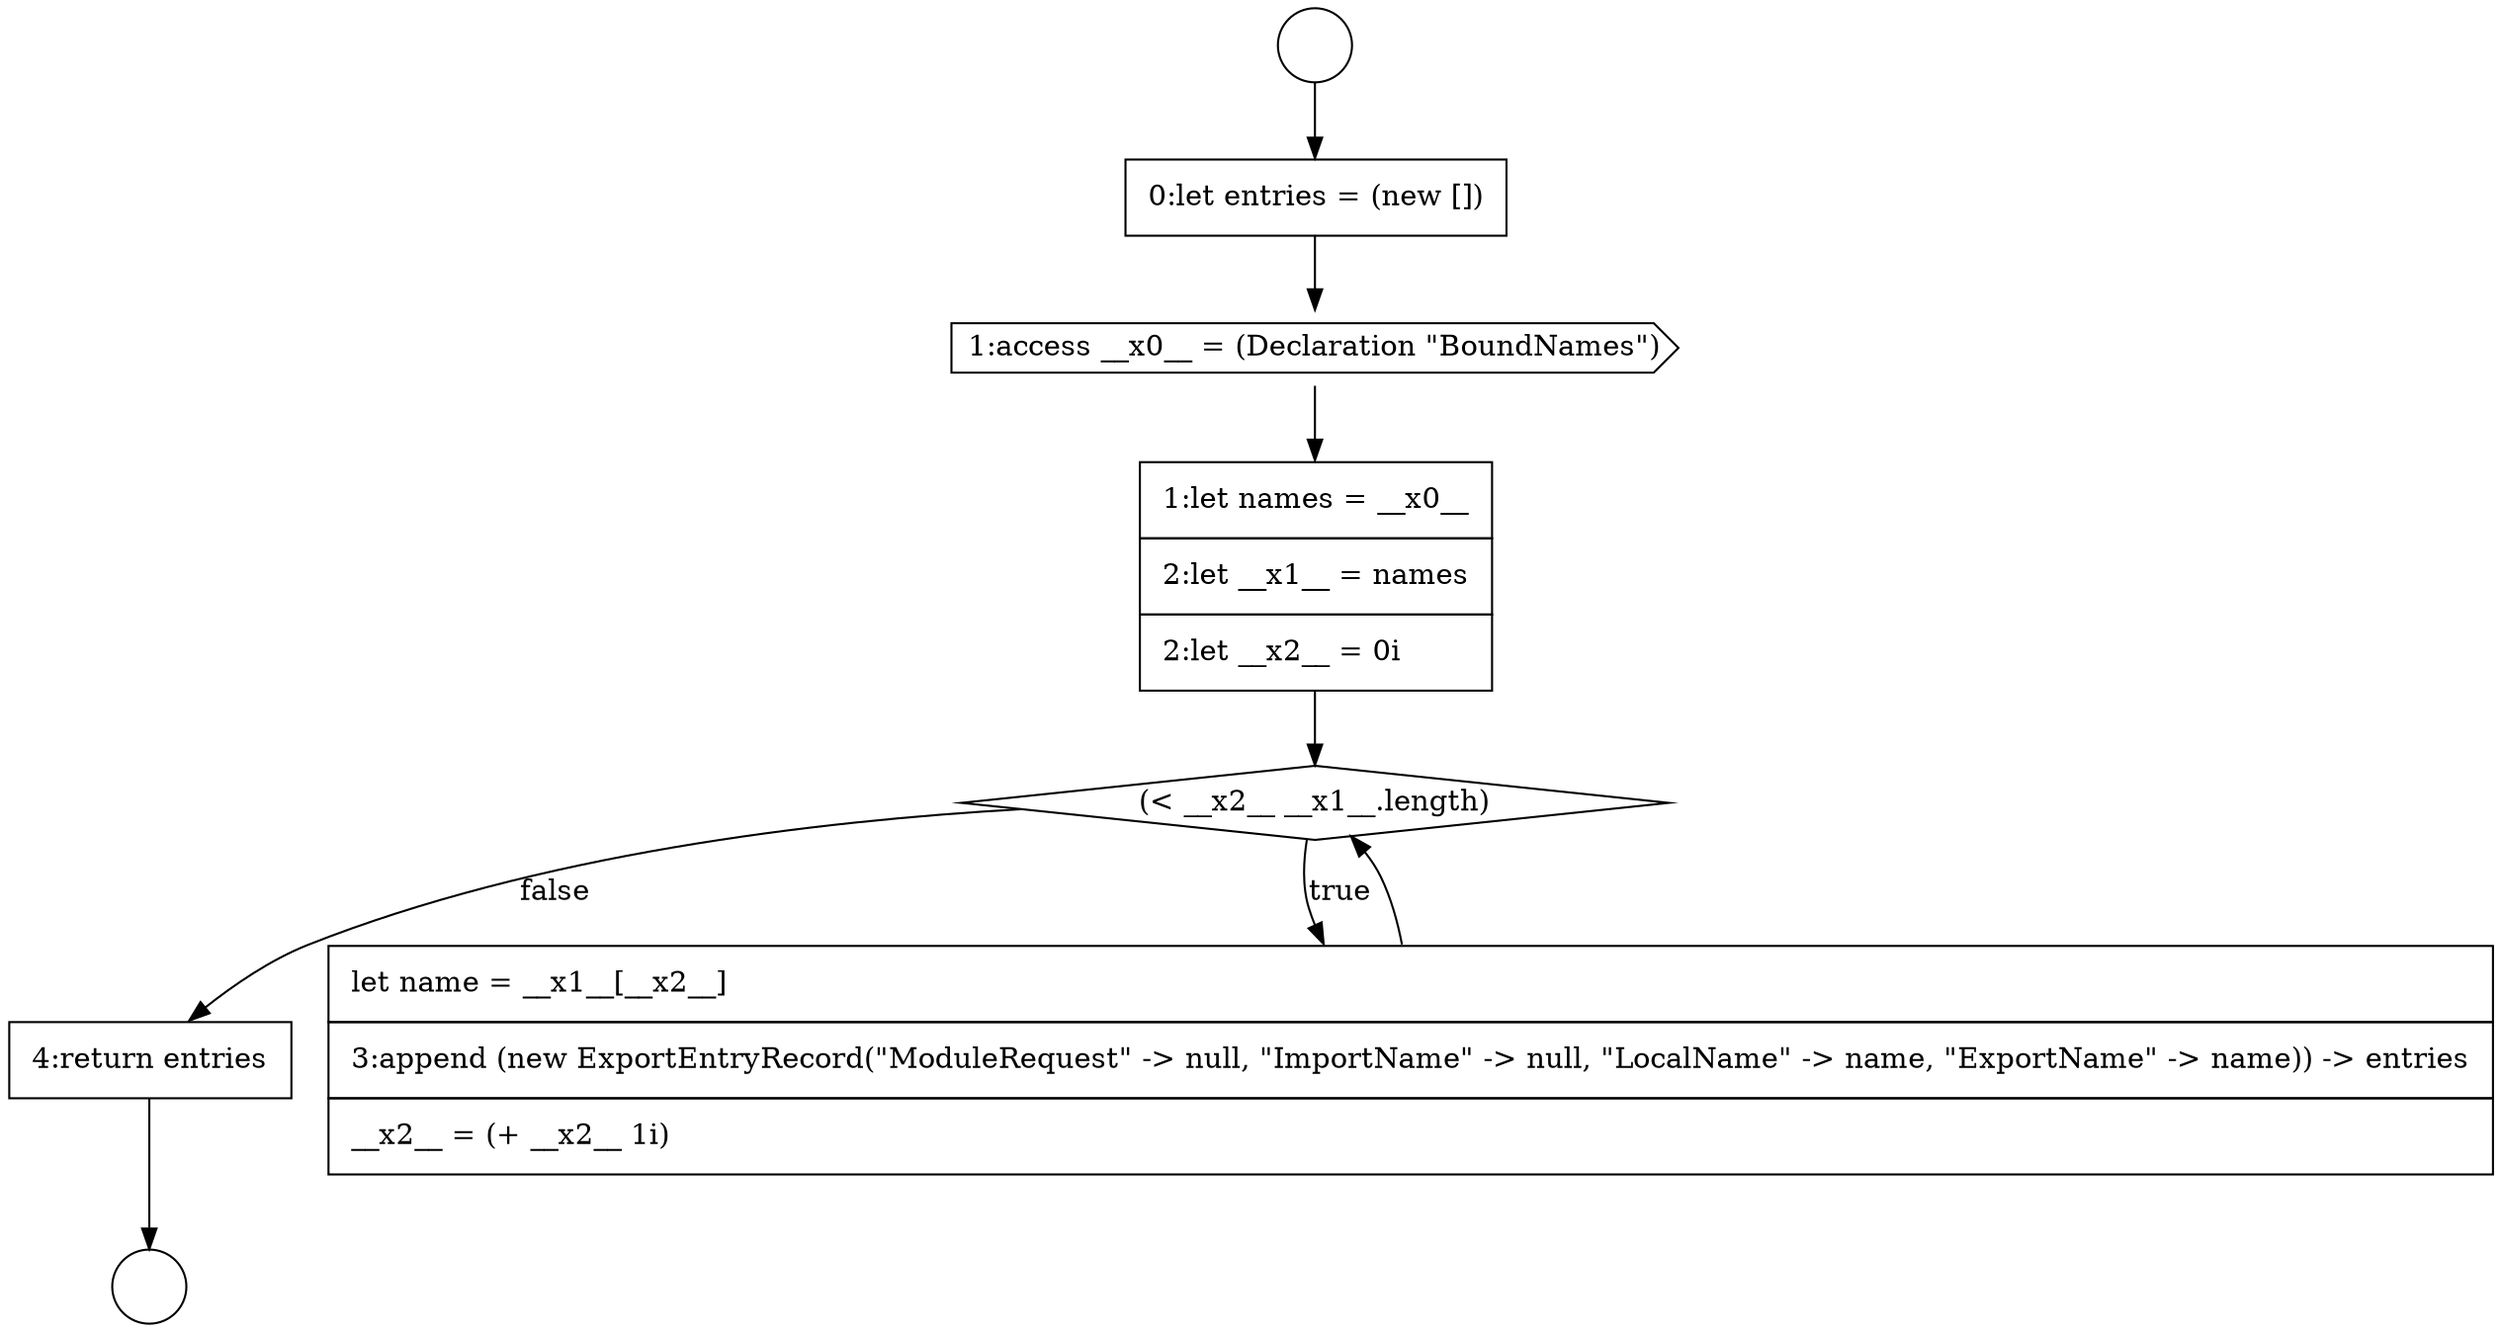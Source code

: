 digraph {
  node10142 [shape=none, margin=0, label=<<font color="black">
    <table border="0" cellborder="1" cellspacing="0" cellpadding="10">
      <tr><td align="left">0:let entries = (new [])</td></tr>
    </table>
  </font>> color="black" fillcolor="white" style=filled]
  node10145 [shape=diamond, label=<<font color="black">(&lt; __x2__ __x1__.length)</font>> color="black" fillcolor="white" style=filled]
  node10143 [shape=cds, label=<<font color="black">1:access __x0__ = (Declaration &quot;BoundNames&quot;)</font>> color="black" fillcolor="white" style=filled]
  node10140 [shape=circle label=" " color="black" fillcolor="white" style=filled]
  node10147 [shape=none, margin=0, label=<<font color="black">
    <table border="0" cellborder="1" cellspacing="0" cellpadding="10">
      <tr><td align="left">4:return entries</td></tr>
    </table>
  </font>> color="black" fillcolor="white" style=filled]
  node10144 [shape=none, margin=0, label=<<font color="black">
    <table border="0" cellborder="1" cellspacing="0" cellpadding="10">
      <tr><td align="left">1:let names = __x0__</td></tr>
      <tr><td align="left">2:let __x1__ = names</td></tr>
      <tr><td align="left">2:let __x2__ = 0i</td></tr>
    </table>
  </font>> color="black" fillcolor="white" style=filled]
  node10141 [shape=circle label=" " color="black" fillcolor="white" style=filled]
  node10146 [shape=none, margin=0, label=<<font color="black">
    <table border="0" cellborder="1" cellspacing="0" cellpadding="10">
      <tr><td align="left">let name = __x1__[__x2__]</td></tr>
      <tr><td align="left">3:append (new ExportEntryRecord(&quot;ModuleRequest&quot; -&gt; null, &quot;ImportName&quot; -&gt; null, &quot;LocalName&quot; -&gt; name, &quot;ExportName&quot; -&gt; name)) -&gt; entries</td></tr>
      <tr><td align="left">__x2__ = (+ __x2__ 1i)</td></tr>
    </table>
  </font>> color="black" fillcolor="white" style=filled]
  node10140 -> node10142 [ color="black"]
  node10143 -> node10144 [ color="black"]
  node10142 -> node10143 [ color="black"]
  node10146 -> node10145 [ color="black"]
  node10147 -> node10141 [ color="black"]
  node10144 -> node10145 [ color="black"]
  node10145 -> node10146 [label=<<font color="black">true</font>> color="black"]
  node10145 -> node10147 [label=<<font color="black">false</font>> color="black"]
}
